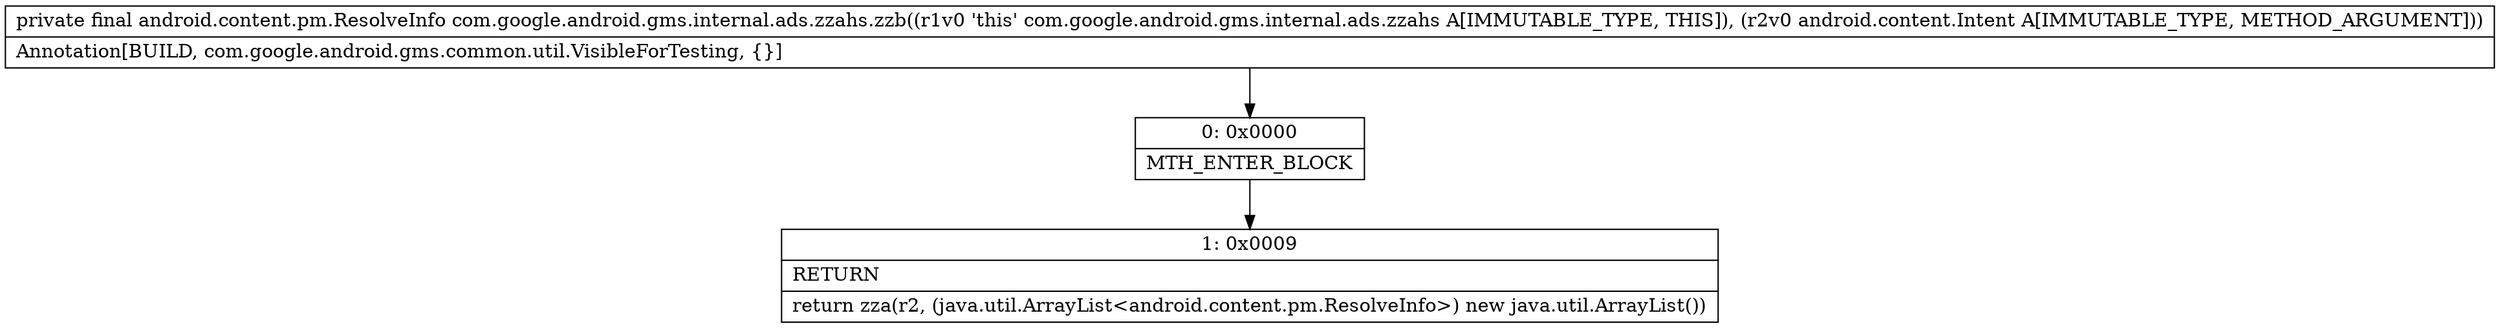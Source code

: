 digraph "CFG forcom.google.android.gms.internal.ads.zzahs.zzb(Landroid\/content\/Intent;)Landroid\/content\/pm\/ResolveInfo;" {
Node_0 [shape=record,label="{0\:\ 0x0000|MTH_ENTER_BLOCK\l}"];
Node_1 [shape=record,label="{1\:\ 0x0009|RETURN\l|return zza(r2, (java.util.ArrayList\<android.content.pm.ResolveInfo\>) new java.util.ArrayList())\l}"];
MethodNode[shape=record,label="{private final android.content.pm.ResolveInfo com.google.android.gms.internal.ads.zzahs.zzb((r1v0 'this' com.google.android.gms.internal.ads.zzahs A[IMMUTABLE_TYPE, THIS]), (r2v0 android.content.Intent A[IMMUTABLE_TYPE, METHOD_ARGUMENT]))  | Annotation[BUILD, com.google.android.gms.common.util.VisibleForTesting, \{\}]\l}"];
MethodNode -> Node_0;
Node_0 -> Node_1;
}

